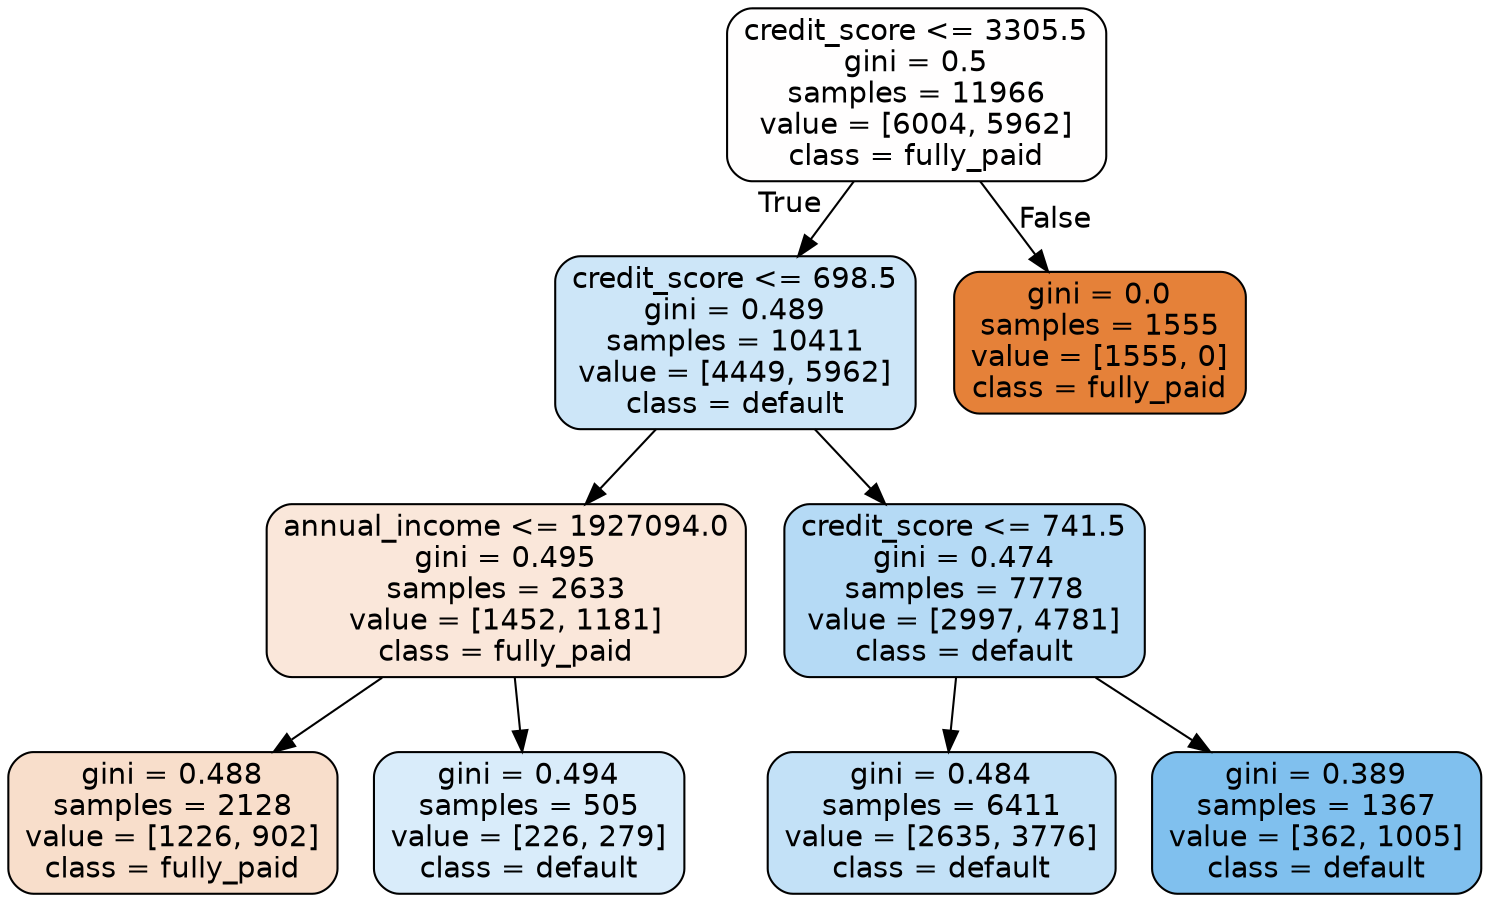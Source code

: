 digraph Tree {
node [shape=box, style="filled, rounded", color="black", fontname=helvetica] ;
edge [fontname=helvetica] ;
0 [label="credit_score <= 3305.5\ngini = 0.5\nsamples = 11966\nvalue = [6004, 5962]\nclass = fully_paid", fillcolor="#fffefe"] ;
1 [label="credit_score <= 698.5\ngini = 0.489\nsamples = 10411\nvalue = [4449, 5962]\nclass = default", fillcolor="#cde6f8"] ;
0 -> 1 [labeldistance=2.5, labelangle=45, headlabel="True"] ;
2 [label="annual_income <= 1927094.0\ngini = 0.495\nsamples = 2633\nvalue = [1452, 1181]\nclass = fully_paid", fillcolor="#fae7da"] ;
1 -> 2 ;
3 [label="gini = 0.488\nsamples = 2128\nvalue = [1226, 902]\nclass = fully_paid", fillcolor="#f8decb"] ;
2 -> 3 ;
4 [label="gini = 0.494\nsamples = 505\nvalue = [226, 279]\nclass = default", fillcolor="#d9ecfa"] ;
2 -> 4 ;
5 [label="credit_score <= 741.5\ngini = 0.474\nsamples = 7778\nvalue = [2997, 4781]\nclass = default", fillcolor="#b5daf5"] ;
1 -> 5 ;
6 [label="gini = 0.484\nsamples = 6411\nvalue = [2635, 3776]\nclass = default", fillcolor="#c3e1f7"] ;
5 -> 6 ;
7 [label="gini = 0.389\nsamples = 1367\nvalue = [362, 1005]\nclass = default", fillcolor="#80c0ee"] ;
5 -> 7 ;
8 [label="gini = 0.0\nsamples = 1555\nvalue = [1555, 0]\nclass = fully_paid", fillcolor="#e58139"] ;
0 -> 8 [labeldistance=2.5, labelangle=-45, headlabel="False"] ;
}